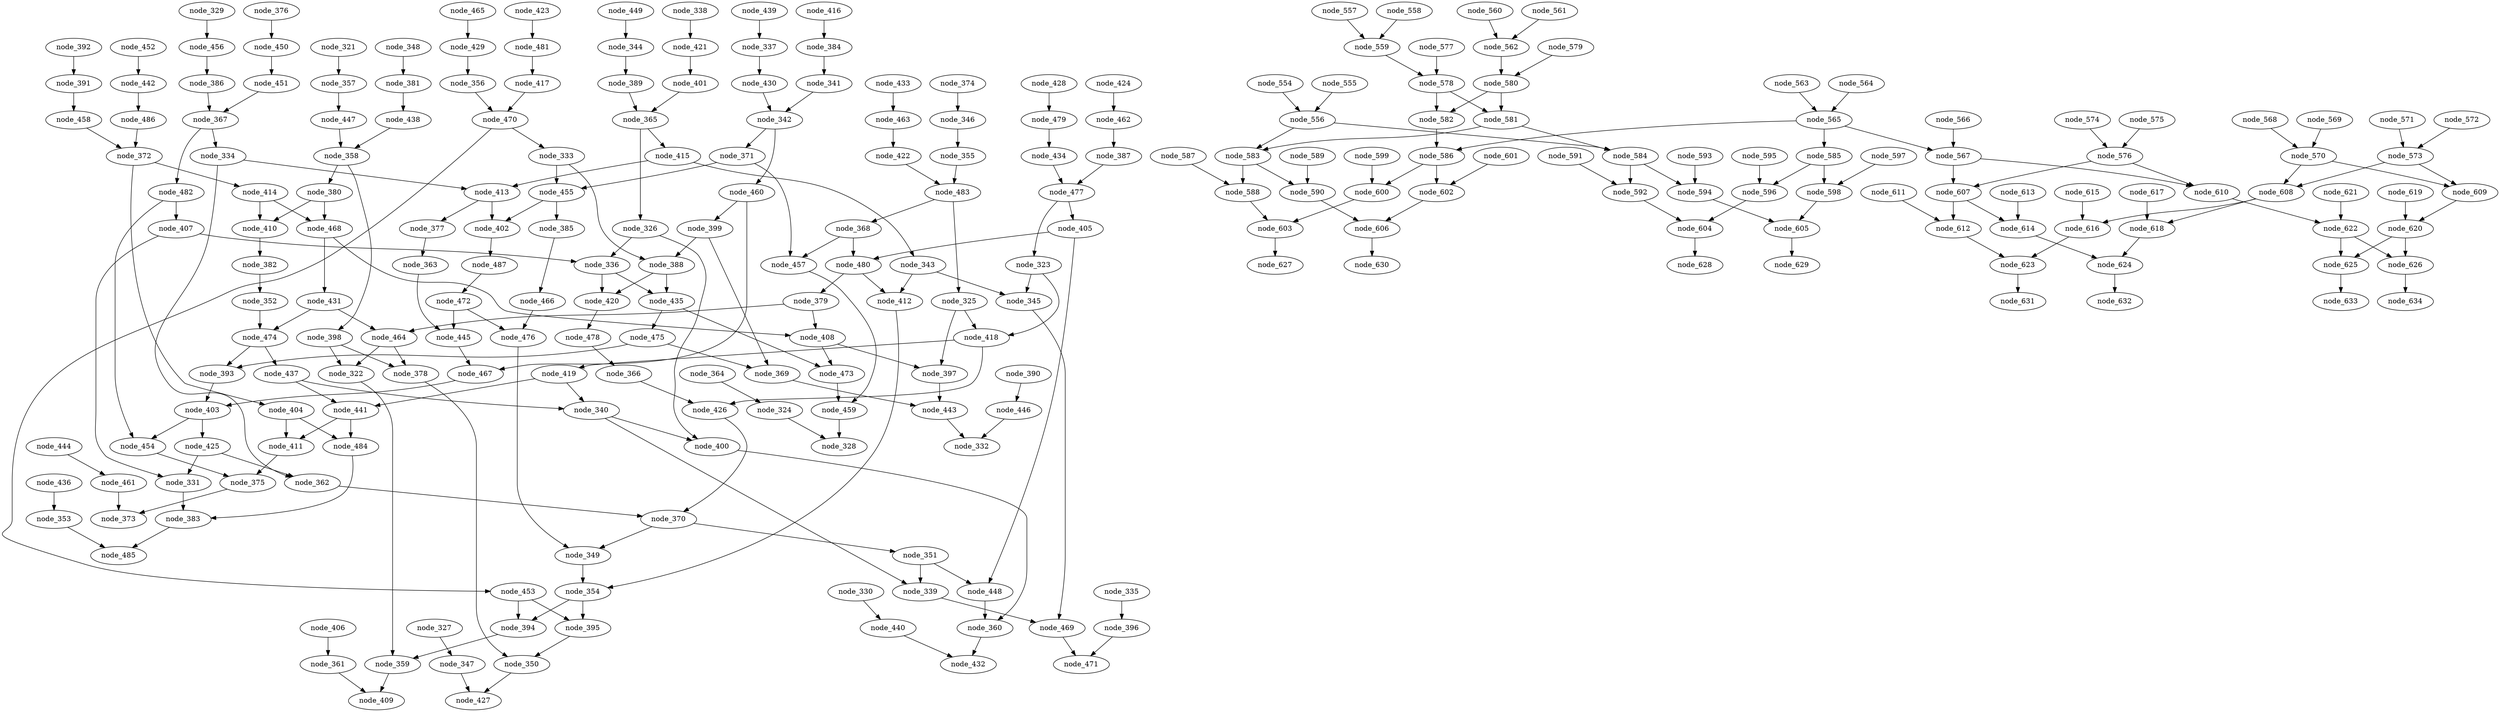 digraph jpeg_idct_ifast_cosine2_{
	graph [name=jpeg_idct_ifast];
	node_321 -> node_357;
	node_322 -> node_359;
	node_323 -> node_345;
	node_323 -> node_418;
	node_324 -> node_328;
	node_325 -> node_397;
	node_325 -> node_418;
	node_326 -> node_336;
	node_326 -> node_400;
	node_327 -> node_347;
	node_329 -> node_456;
	node_330 -> node_440;
	node_331 -> node_383;
	node_333 -> node_388;
	node_333 -> node_455;
	node_334 -> node_362;
	node_334 -> node_413;
	node_335 -> node_396;
	node_336 -> node_420;
	node_336 -> node_435;
	node_337 -> node_430;
	node_338 -> node_421;
	node_339 -> node_469;
	node_340 -> node_339;
	node_340 -> node_400;
	node_341 -> node_342;
	node_342 -> node_371;
	node_342 -> node_460;
	node_343 -> node_345;
	node_343 -> node_412;
	node_344 -> node_389;
	node_345 -> node_469;
	node_346 -> node_355;
	node_347 -> node_427;
	node_348 -> node_381;
	node_349 -> node_354;
	node_350 -> node_427;
	node_351 -> node_339;
	node_351 -> node_448;
	node_352 -> node_474;
	node_353 -> node_485;
	node_354 -> node_394;
	node_354 -> node_395;
	node_355 -> node_483;
	node_356 -> node_470;
	node_357 -> node_447;
	node_358 -> node_380;
	node_358 -> node_398;
	node_359 -> node_409;
	node_360 -> node_432;
	node_361 -> node_409;
	node_362 -> node_370;
	node_363 -> node_445;
	node_364 -> node_324;
	node_365 -> node_326;
	node_365 -> node_415;
	node_366 -> node_426;
	node_367 -> node_334;
	node_367 -> node_482;
	node_368 -> node_457;
	node_368 -> node_480;
	node_369 -> node_443;
	node_370 -> node_349;
	node_370 -> node_351;
	node_371 -> node_455;
	node_371 -> node_457;
	node_372 -> node_404;
	node_372 -> node_414;
	node_374 -> node_346;
	node_375 -> node_373;
	node_376 -> node_450;
	node_377 -> node_363;
	node_378 -> node_350;
	node_379 -> node_408;
	node_379 -> node_464;
	node_380 -> node_410;
	node_380 -> node_468;
	node_381 -> node_438;
	node_382 -> node_352;
	node_383 -> node_485;
	node_384 -> node_341;
	node_385 -> node_466;
	node_386 -> node_367;
	node_387 -> node_477;
	node_388 -> node_420;
	node_388 -> node_435;
	node_389 -> node_365;
	node_390 -> node_446;
	node_391 -> node_458;
	node_392 -> node_391;
	node_393 -> node_403;
	node_394 -> node_359;
	node_395 -> node_350;
	node_396 -> node_471;
	node_397 -> node_443;
	node_398 -> node_322;
	node_398 -> node_378;
	node_399 -> node_369;
	node_399 -> node_388;
	node_400 -> node_360;
	node_401 -> node_365;
	node_402 -> node_487;
	node_403 -> node_425;
	node_403 -> node_454;
	node_404 -> node_411;
	node_404 -> node_484;
	node_405 -> node_448;
	node_405 -> node_480;
	node_406 -> node_361;
	node_407 -> node_331;
	node_407 -> node_336;
	node_408 -> node_397;
	node_408 -> node_473;
	node_410 -> node_382;
	node_411 -> node_375;
	node_412 -> node_354;
	node_413 -> node_377;
	node_413 -> node_402;
	node_414 -> node_410;
	node_414 -> node_468;
	node_415 -> node_343;
	node_415 -> node_413;
	node_416 -> node_384;
	node_417 -> node_470;
	node_418 -> node_419;
	node_418 -> node_426;
	node_419 -> node_340;
	node_419 -> node_441;
	node_420 -> node_478;
	node_421 -> node_401;
	node_422 -> node_483;
	node_423 -> node_481;
	node_424 -> node_462;
	node_425 -> node_331;
	node_425 -> node_362;
	node_426 -> node_370;
	node_428 -> node_479;
	node_429 -> node_356;
	node_430 -> node_342;
	node_431 -> node_464;
	node_431 -> node_474;
	node_433 -> node_463;
	node_434 -> node_477;
	node_435 -> node_473;
	node_435 -> node_475;
	node_436 -> node_353;
	node_437 -> node_340;
	node_437 -> node_441;
	node_438 -> node_358;
	node_439 -> node_337;
	node_440 -> node_432;
	node_441 -> node_411;
	node_441 -> node_484;
	node_442 -> node_486;
	node_443 -> node_332;
	node_444 -> node_461;
	node_445 -> node_467;
	node_446 -> node_332;
	node_447 -> node_358;
	node_448 -> node_360;
	node_449 -> node_344;
	node_450 -> node_451;
	node_451 -> node_367;
	node_452 -> node_442;
	node_453 -> node_394;
	node_453 -> node_395;
	node_454 -> node_375;
	node_455 -> node_385;
	node_455 -> node_402;
	node_456 -> node_386;
	node_457 -> node_459;
	node_458 -> node_372;
	node_459 -> node_328;
	node_460 -> node_399;
	node_460 -> node_467;
	node_461 -> node_373;
	node_462 -> node_387;
	node_463 -> node_422;
	node_464 -> node_322;
	node_464 -> node_378;
	node_465 -> node_429;
	node_466 -> node_476;
	node_467 -> node_403;
	node_468 -> node_408;
	node_468 -> node_431;
	node_469 -> node_471;
	node_470 -> node_333;
	node_470 -> node_453;
	node_472 -> node_445;
	node_472 -> node_476;
	node_473 -> node_459;
	node_474 -> node_393;
	node_474 -> node_437;
	node_475 -> node_369;
	node_475 -> node_393;
	node_476 -> node_349;
	node_477 -> node_323;
	node_477 -> node_405;
	node_478 -> node_366;
	node_479 -> node_434;
	node_480 -> node_379;
	node_480 -> node_412;
	node_481 -> node_417;
	node_482 -> node_407;
	node_482 -> node_454;
	node_483 -> node_325;
	node_483 -> node_368;
	node_484 -> node_383;
	node_486 -> node_372;
	node_487 -> node_472;

	graph [name=cosine2];
	node_554 -> node_556;
	node_555 -> node_556;
	node_556 -> node_583;
	node_556 -> node_584;
	node_557 -> node_559;
	node_558 -> node_559;
	node_559 -> node_578;
	node_560 -> node_562;
	node_561 -> node_562;
	node_562 -> node_580;
	node_563 -> node_565;
	node_564 -> node_565;
	node_565 -> node_567;
	node_565 -> node_585;
	node_565 -> node_586;
	node_566 -> node_567;
	node_567 -> node_607;
	node_567 -> node_610;
	node_568 -> node_570;
	node_569 -> node_570;
	node_570 -> node_608;
	node_570 -> node_609;
	node_571 -> node_573;
	node_572 -> node_573;
	node_573 -> node_608;
	node_573 -> node_609;
	node_574 -> node_576;
	node_575 -> node_576;
	node_576 -> node_607;
	node_576 -> node_610;
	node_577 -> node_578;
	node_578 -> node_581;
	node_578 -> node_582;
	node_579 -> node_580;
	node_580 -> node_581;
	node_580 -> node_582;
	node_581 -> node_583;
	node_581 -> node_584;
	node_582 -> node_586;
	node_583 -> node_588;
	node_583 -> node_590;
	node_584 -> node_592;
	node_584 -> node_594;
	node_585 -> node_596;
	node_585 -> node_598;
	node_586 -> node_600;
	node_586 -> node_602;
	node_587 -> node_588;
	node_588 -> node_603;
	node_589 -> node_590;
	node_590 -> node_606;
	node_591 -> node_592;
	node_592 -> node_604;
	node_593 -> node_594;
	node_594 -> node_605;
	node_595 -> node_596;
	node_596 -> node_604;
	node_597 -> node_598;
	node_598 -> node_605;
	node_599 -> node_600;
	node_600 -> node_603;
	node_601 -> node_602;
	node_602 -> node_606;
	node_603 -> node_627;
	node_604 -> node_628;
	node_605 -> node_629;
	node_606 -> node_630;
	node_607 -> node_612;
	node_607 -> node_614;
	node_608 -> node_616;
	node_608 -> node_618;
	node_609 -> node_620;
	node_610 -> node_622;
	node_611 -> node_612;
	node_612 -> node_623;
	node_613 -> node_614;
	node_614 -> node_624;
	node_615 -> node_616;
	node_616 -> node_623;
	node_617 -> node_618;
	node_618 -> node_624;
	node_619 -> node_620;
	node_620 -> node_625;
	node_620 -> node_626;
	node_621 -> node_622;
	node_622 -> node_625;
	node_622 -> node_626;
	node_623 -> node_631;
	node_624 -> node_632;
	node_625 -> node_633;
	node_626 -> node_634;

}
